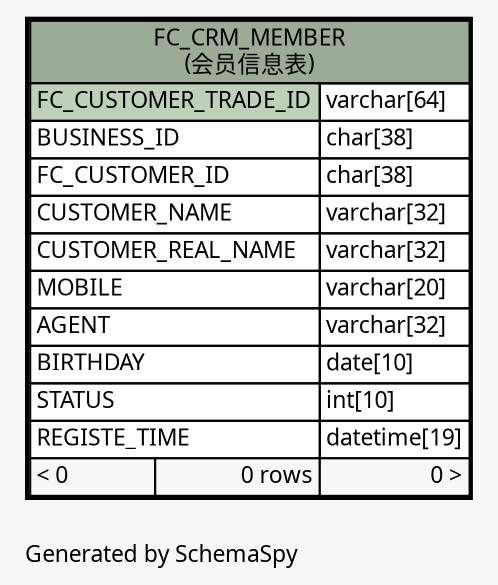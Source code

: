 // dot 2.26.0 on Linux 2.6.32-504.3.3.el6.x86_64
// SchemaSpy rev Unknown
digraph "oneDegreeRelationshipsDiagram" {
  graph [
    rankdir="RL"
    bgcolor="#f7f7f7"
    label="\nGenerated by SchemaSpy"
    labeljust="l"
    nodesep="0.18"
    ranksep="0.46"
    fontname="Microsoft YaHei"
    fontsize="11"
  ];
  node [
    fontname="Microsoft YaHei"
    fontsize="11"
    shape="plaintext"
  ];
  edge [
    arrowsize="0.8"
  ];
  "FC_CRM_MEMBER" [
    label=<
    <TABLE BORDER="2" CELLBORDER="1" CELLSPACING="0" BGCOLOR="#ffffff">
      <TR><TD COLSPAN="3" BGCOLOR="#9bab96" ALIGN="CENTER">FC_CRM_MEMBER<br/>(会员信息表)</TD></TR>
      <TR><TD PORT="FC_CUSTOMER_TRADE_ID" COLSPAN="2" BGCOLOR="#bed1b8" ALIGN="LEFT">FC_CUSTOMER_TRADE_ID</TD><TD PORT="FC_CUSTOMER_TRADE_ID.type" ALIGN="LEFT">varchar[64]</TD></TR>
      <TR><TD PORT="BUSINESS_ID" COLSPAN="2" ALIGN="LEFT">BUSINESS_ID</TD><TD PORT="BUSINESS_ID.type" ALIGN="LEFT">char[38]</TD></TR>
      <TR><TD PORT="FC_CUSTOMER_ID" COLSPAN="2" ALIGN="LEFT">FC_CUSTOMER_ID</TD><TD PORT="FC_CUSTOMER_ID.type" ALIGN="LEFT">char[38]</TD></TR>
      <TR><TD PORT="CUSTOMER_NAME" COLSPAN="2" ALIGN="LEFT">CUSTOMER_NAME</TD><TD PORT="CUSTOMER_NAME.type" ALIGN="LEFT">varchar[32]</TD></TR>
      <TR><TD PORT="CUSTOMER_REAL_NAME" COLSPAN="2" ALIGN="LEFT">CUSTOMER_REAL_NAME</TD><TD PORT="CUSTOMER_REAL_NAME.type" ALIGN="LEFT">varchar[32]</TD></TR>
      <TR><TD PORT="MOBILE" COLSPAN="2" ALIGN="LEFT">MOBILE</TD><TD PORT="MOBILE.type" ALIGN="LEFT">varchar[20]</TD></TR>
      <TR><TD PORT="AGENT" COLSPAN="2" ALIGN="LEFT">AGENT</TD><TD PORT="AGENT.type" ALIGN="LEFT">varchar[32]</TD></TR>
      <TR><TD PORT="BIRTHDAY" COLSPAN="2" ALIGN="LEFT">BIRTHDAY</TD><TD PORT="BIRTHDAY.type" ALIGN="LEFT">date[10]</TD></TR>
      <TR><TD PORT="STATUS" COLSPAN="2" ALIGN="LEFT">STATUS</TD><TD PORT="STATUS.type" ALIGN="LEFT">int[10]</TD></TR>
      <TR><TD PORT="REGISTE_TIME" COLSPAN="2" ALIGN="LEFT">REGISTE_TIME</TD><TD PORT="REGISTE_TIME.type" ALIGN="LEFT">datetime[19]</TD></TR>
      <TR><TD ALIGN="LEFT" BGCOLOR="#f7f7f7">&lt; 0</TD><TD ALIGN="RIGHT" BGCOLOR="#f7f7f7">0 rows</TD><TD ALIGN="RIGHT" BGCOLOR="#f7f7f7">0 &gt;</TD></TR>
    </TABLE>>
    URL="FC_CRM_MEMBER.html"
    tooltip="FC_CRM_MEMBER"
  ];
}
